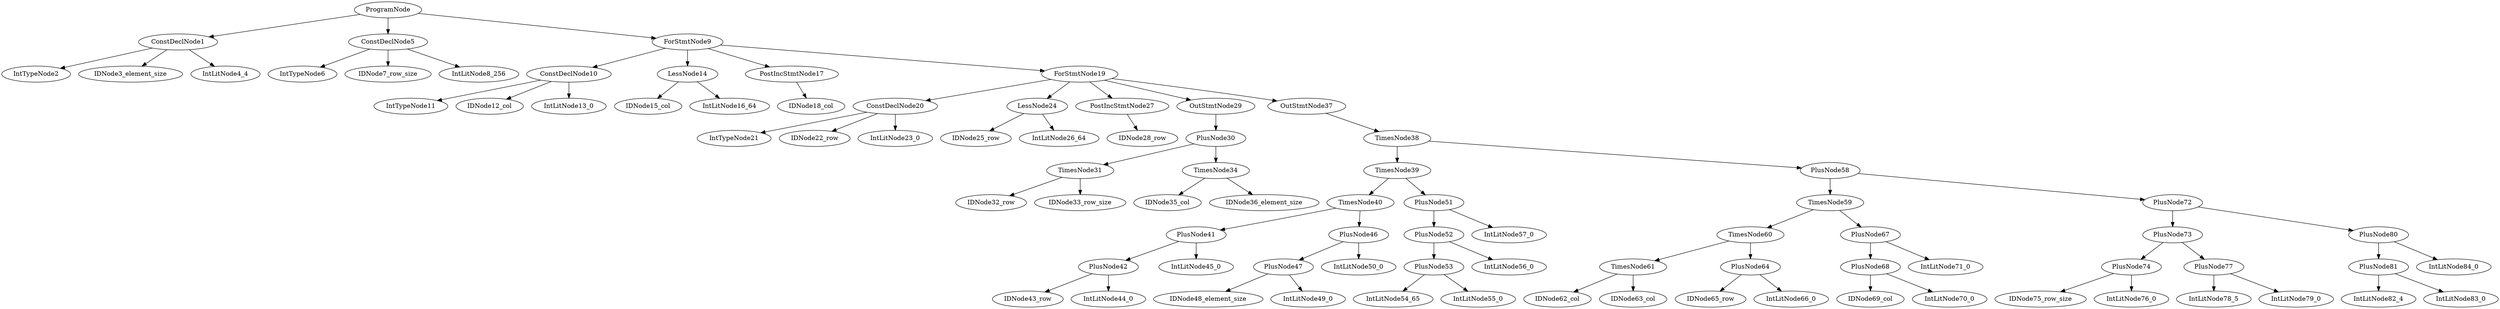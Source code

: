 digraph G {
ConstDeclNode1 -> IntTypeNode2;
ConstDeclNode1 -> IDNode3_element_size;
ConstDeclNode1 -> IntLitNode4_4;
ProgramNode -> ConstDeclNode1;
ConstDeclNode5 -> IntTypeNode6;
ConstDeclNode5 -> IDNode7_row_size;
ConstDeclNode5 -> IntLitNode8_256;
ProgramNode -> ConstDeclNode5;
ConstDeclNode10 -> IntTypeNode11;
ConstDeclNode10 -> IDNode12_col;
ConstDeclNode10 -> IntLitNode13_0;
LessNode14 -> IDNode15_col;
LessNode14 -> IntLitNode16_64;
PostIncStmtNode17 -> IDNode18_col;
ForStmtNode9 -> ConstDeclNode10;
ForStmtNode9 -> LessNode14;
ForStmtNode9 -> PostIncStmtNode17;
ConstDeclNode20 -> IntTypeNode21;
ConstDeclNode20 -> IDNode22_row;
ConstDeclNode20 -> IntLitNode23_0;
LessNode24 -> IDNode25_row;
LessNode24 -> IntLitNode26_64;
PostIncStmtNode27 -> IDNode28_row;
ForStmtNode19 -> ConstDeclNode20;
ForStmtNode19 -> LessNode24;
ForStmtNode19 -> PostIncStmtNode27;
TimesNode31 -> IDNode32_row;
TimesNode31 -> IDNode33_row_size;
TimesNode34 -> IDNode35_col;
TimesNode34 -> IDNode36_element_size;
PlusNode30 -> TimesNode31;
PlusNode30 -> TimesNode34;
OutStmtNode29 -> PlusNode30;
ForStmtNode19 -> OutStmtNode29;
PlusNode42 -> IDNode43_row;
PlusNode42 -> IntLitNode44_0;
PlusNode41 -> PlusNode42;
PlusNode41 -> IntLitNode45_0;
PlusNode47 -> IDNode48_element_size;
PlusNode47 -> IntLitNode49_0;
PlusNode46 -> PlusNode47;
PlusNode46 -> IntLitNode50_0;
TimesNode40 -> PlusNode41;
TimesNode40 -> PlusNode46;
PlusNode53 -> IntLitNode54_65;
PlusNode53 -> IntLitNode55_0;
PlusNode52 -> PlusNode53;
PlusNode52 -> IntLitNode56_0;
PlusNode51 -> PlusNode52;
PlusNode51 -> IntLitNode57_0;
TimesNode39 -> TimesNode40;
TimesNode39 -> PlusNode51;
TimesNode61 -> IDNode62_col;
TimesNode61 -> IDNode63_col;
PlusNode64 -> IDNode65_row;
PlusNode64 -> IntLitNode66_0;
TimesNode60 -> TimesNode61;
TimesNode60 -> PlusNode64;
PlusNode68 -> IDNode69_col;
PlusNode68 -> IntLitNode70_0;
PlusNode67 -> PlusNode68;
PlusNode67 -> IntLitNode71_0;
TimesNode59 -> TimesNode60;
TimesNode59 -> PlusNode67;
PlusNode74 -> IDNode75_row_size;
PlusNode74 -> IntLitNode76_0;
PlusNode77 -> IntLitNode78_5;
PlusNode77 -> IntLitNode79_0;
PlusNode73 -> PlusNode74;
PlusNode73 -> PlusNode77;
PlusNode81 -> IntLitNode82_4;
PlusNode81 -> IntLitNode83_0;
PlusNode80 -> PlusNode81;
PlusNode80 -> IntLitNode84_0;
PlusNode72 -> PlusNode73;
PlusNode72 -> PlusNode80;
PlusNode58 -> TimesNode59;
PlusNode58 -> PlusNode72;
TimesNode38 -> TimesNode39;
TimesNode38 -> PlusNode58;
OutStmtNode37 -> TimesNode38;
ForStmtNode19 -> OutStmtNode37;
ForStmtNode9 -> ForStmtNode19;
ProgramNode -> ForStmtNode9;
}
